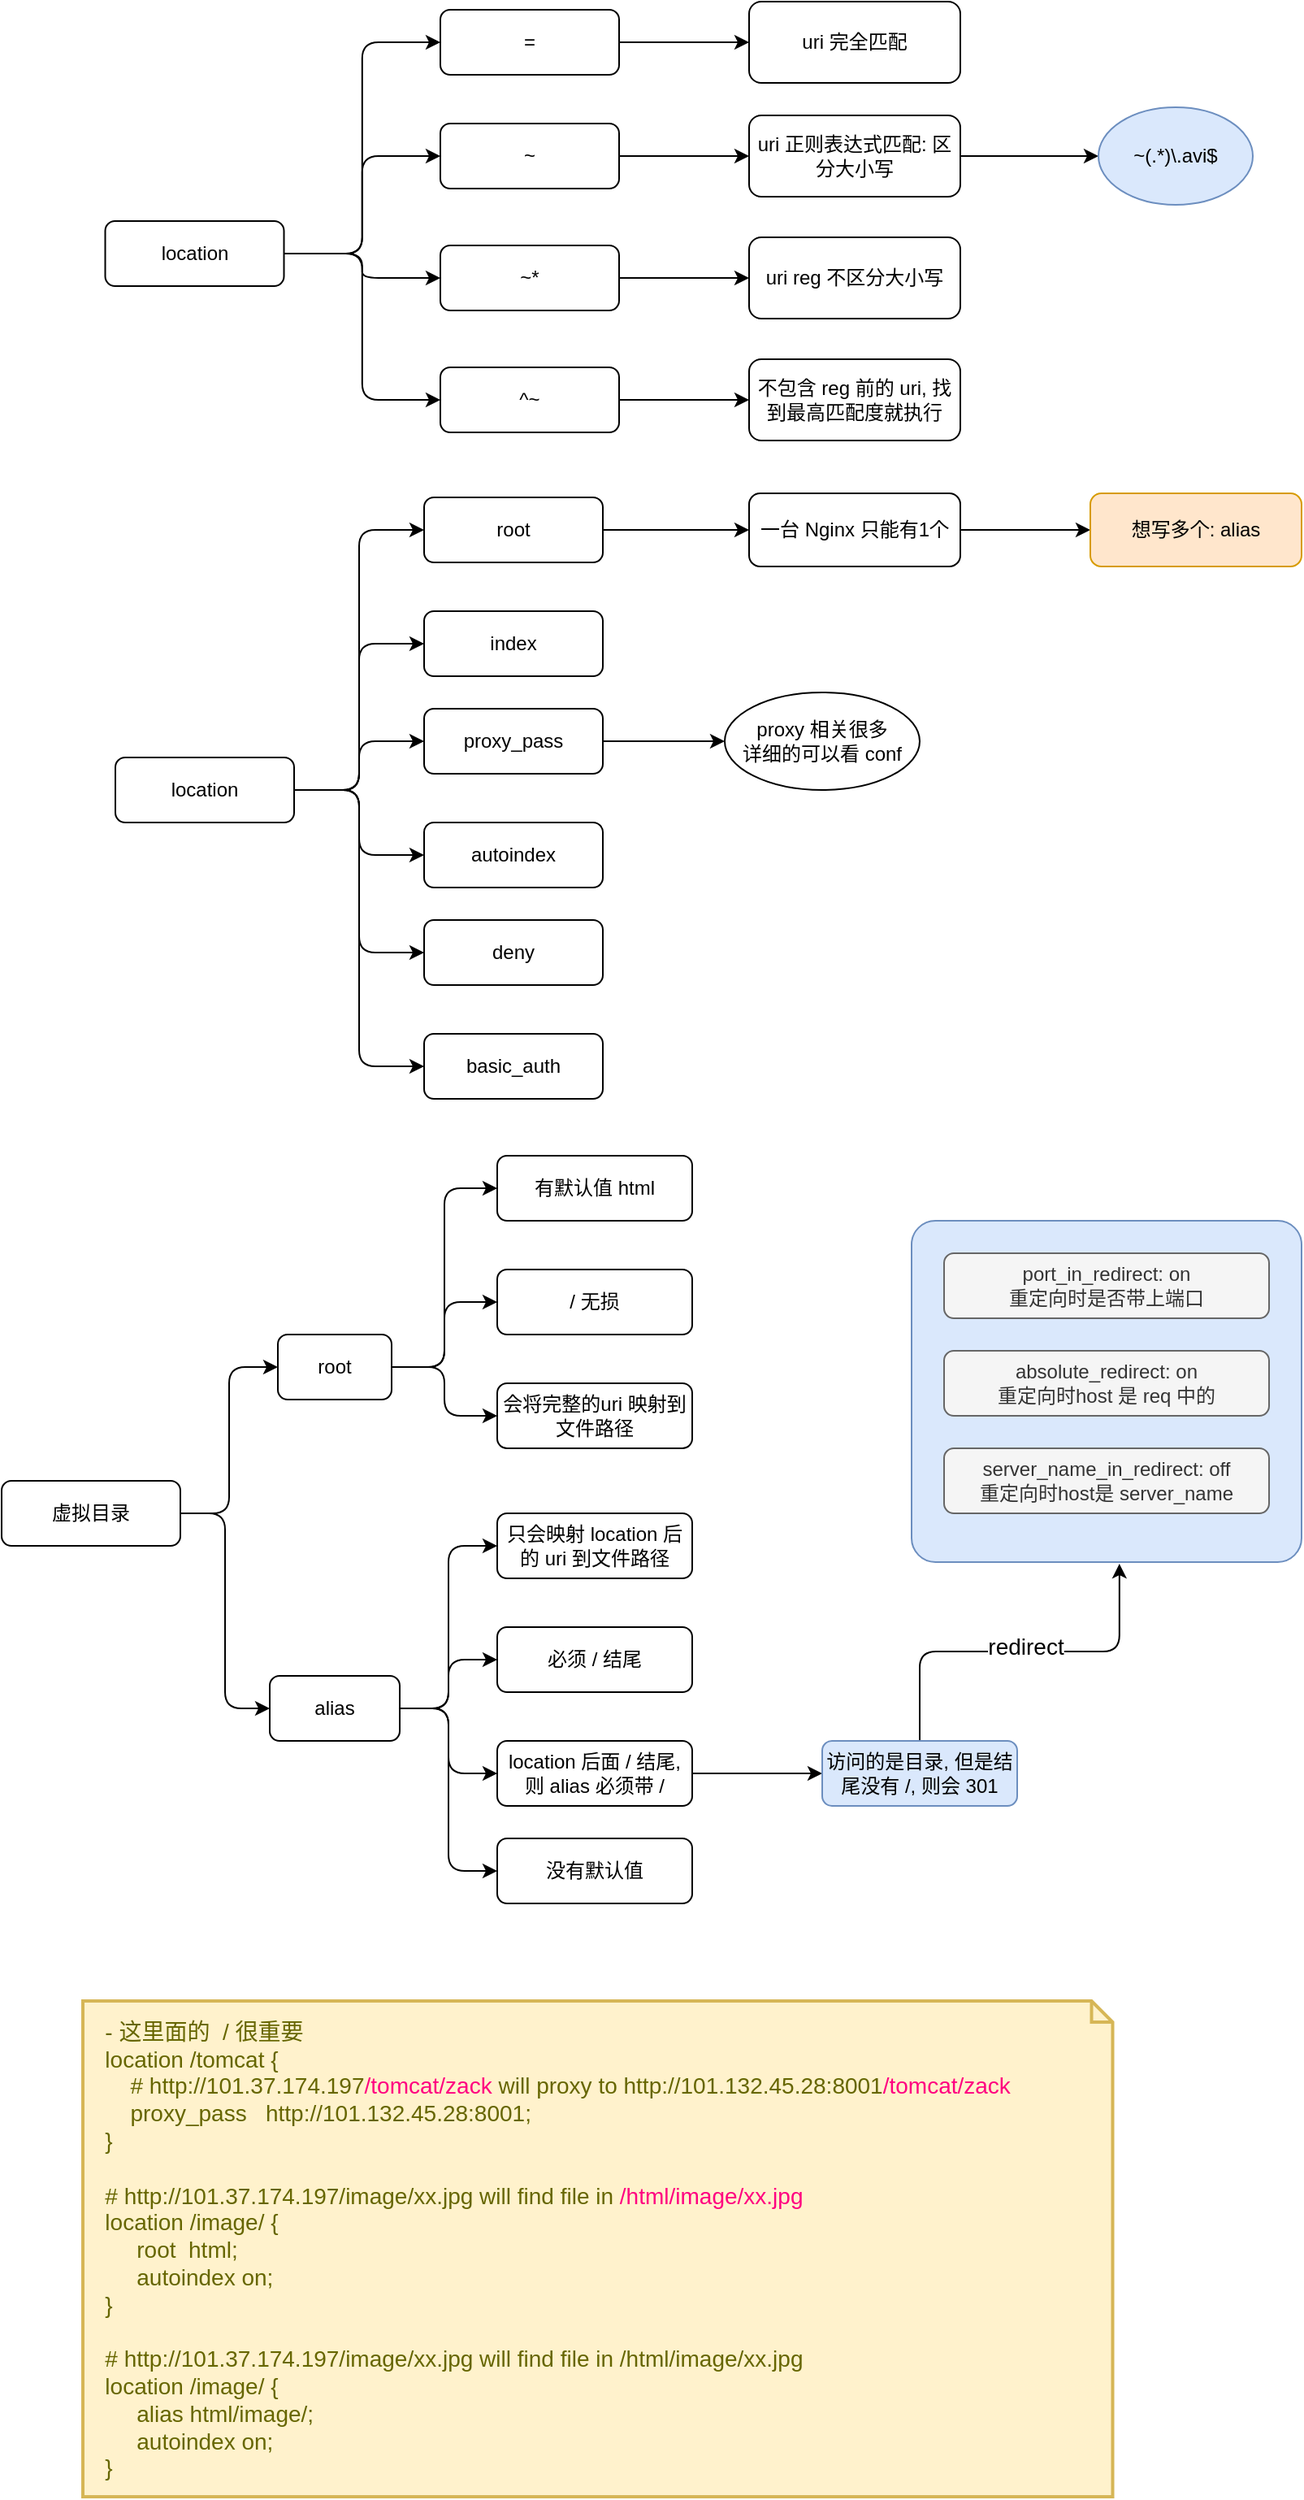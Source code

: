 <mxfile>
    <diagram id="d3Ppi4jMZQwmTpEYRrf5" name="Page-1">
        <mxGraphModel dx="1374" dy="-310" grid="1" gridSize="10" guides="1" tooltips="1" connect="1" arrows="1" fold="1" page="1" pageScale="1" pageWidth="850" pageHeight="1100" background="#ffffff" math="0" shadow="0">
            <root>
                <mxCell id="0"/>
                <mxCell id="1" parent="0"/>
                <mxCell id="5" value="" style="edgeStyle=orthogonalEdgeStyle;rounded=1;orthogonalLoop=1;jettySize=auto;html=1;entryX=0;entryY=0.5;entryDx=0;entryDy=0;" parent="1" source="2" target="4" edge="1">
                    <mxGeometry relative="1" as="geometry"/>
                </mxCell>
                <mxCell id="9" style="edgeStyle=orthogonalEdgeStyle;rounded=1;orthogonalLoop=1;jettySize=auto;html=1;entryX=0;entryY=0.5;entryDx=0;entryDy=0;" parent="1" source="2" target="6" edge="1">
                    <mxGeometry relative="1" as="geometry"/>
                </mxCell>
                <mxCell id="10" style="edgeStyle=orthogonalEdgeStyle;rounded=1;orthogonalLoop=1;jettySize=auto;html=1;entryX=0;entryY=0.5;entryDx=0;entryDy=0;" parent="1" source="2" target="7" edge="1">
                    <mxGeometry relative="1" as="geometry"/>
                </mxCell>
                <mxCell id="11" style="edgeStyle=orthogonalEdgeStyle;rounded=1;orthogonalLoop=1;jettySize=auto;html=1;entryX=0;entryY=0.5;entryDx=0;entryDy=0;" parent="1" source="2" target="8" edge="1">
                    <mxGeometry relative="1" as="geometry"/>
                </mxCell>
                <mxCell id="2" value="location" style="rounded=1;whiteSpace=wrap;html=1;" parent="1" vertex="1">
                    <mxGeometry x="83.75" y="1315" width="110" height="40" as="geometry"/>
                </mxCell>
                <mxCell id="14" value="" style="edgeStyle=orthogonalEdgeStyle;rounded=1;orthogonalLoop=1;jettySize=auto;html=1;" parent="1" source="4" target="13" edge="1">
                    <mxGeometry relative="1" as="geometry"/>
                </mxCell>
                <mxCell id="4" value="=" style="rounded=1;whiteSpace=wrap;html=1;" parent="1" vertex="1">
                    <mxGeometry x="290" y="1185" width="110" height="40" as="geometry"/>
                </mxCell>
                <mxCell id="16" value="" style="edgeStyle=orthogonalEdgeStyle;rounded=1;orthogonalLoop=1;jettySize=auto;html=1;" parent="1" source="6" target="15" edge="1">
                    <mxGeometry relative="1" as="geometry"/>
                </mxCell>
                <mxCell id="6" value="~" style="rounded=1;whiteSpace=wrap;html=1;" parent="1" vertex="1">
                    <mxGeometry x="290" y="1255" width="110" height="40" as="geometry"/>
                </mxCell>
                <mxCell id="18" value="" style="edgeStyle=orthogonalEdgeStyle;rounded=1;orthogonalLoop=1;jettySize=auto;html=1;entryX=0;entryY=0.5;entryDx=0;entryDy=0;" parent="1" source="7" target="19" edge="1">
                    <mxGeometry relative="1" as="geometry">
                        <mxPoint x="480" y="1345" as="targetPoint"/>
                    </mxGeometry>
                </mxCell>
                <mxCell id="7" value="~*" style="rounded=1;whiteSpace=wrap;html=1;" parent="1" vertex="1">
                    <mxGeometry x="290" y="1330" width="110" height="40" as="geometry"/>
                </mxCell>
                <mxCell id="21" value="" style="edgeStyle=orthogonalEdgeStyle;rounded=1;orthogonalLoop=1;jettySize=auto;html=1;" parent="1" source="8" target="20" edge="1">
                    <mxGeometry relative="1" as="geometry"/>
                </mxCell>
                <mxCell id="8" value="^~" style="rounded=1;whiteSpace=wrap;html=1;" parent="1" vertex="1">
                    <mxGeometry x="290" y="1405" width="110" height="40" as="geometry"/>
                </mxCell>
                <mxCell id="13" value="uri 完全匹配" style="rounded=1;whiteSpace=wrap;html=1;" parent="1" vertex="1">
                    <mxGeometry x="480" y="1180" width="130" height="50" as="geometry"/>
                </mxCell>
                <mxCell id="24" value="" style="edgeStyle=orthogonalEdgeStyle;rounded=0;orthogonalLoop=1;jettySize=auto;html=1;" parent="1" source="15" target="23" edge="1">
                    <mxGeometry relative="1" as="geometry"/>
                </mxCell>
                <mxCell id="15" value="uri 正则表达式匹配: 区分大小写" style="rounded=1;whiteSpace=wrap;html=1;" parent="1" vertex="1">
                    <mxGeometry x="480" y="1250" width="130" height="50" as="geometry"/>
                </mxCell>
                <mxCell id="19" value="uri reg 不区分大小写" style="rounded=1;whiteSpace=wrap;html=1;" parent="1" vertex="1">
                    <mxGeometry x="480" y="1325" width="130" height="50" as="geometry"/>
                </mxCell>
                <mxCell id="20" value="不包含 reg 前的 uri, 找到最高匹配度就执行" style="rounded=1;whiteSpace=wrap;html=1;" parent="1" vertex="1">
                    <mxGeometry x="480" y="1400" width="130" height="50" as="geometry"/>
                </mxCell>
                <mxCell id="23" value="~(.*)\.avi$" style="ellipse;whiteSpace=wrap;html=1;rounded=1;fillColor=#dae8fc;strokeColor=#6c8ebf;" parent="1" vertex="1">
                    <mxGeometry x="695" y="1245" width="95" height="60" as="geometry"/>
                </mxCell>
                <mxCell id="27" value="" style="edgeStyle=orthogonalEdgeStyle;rounded=1;orthogonalLoop=1;jettySize=auto;html=1;entryX=0;entryY=0.5;entryDx=0;entryDy=0;" parent="1" source="25" target="26" edge="1">
                    <mxGeometry relative="1" as="geometry"/>
                </mxCell>
                <mxCell id="29" style="edgeStyle=orthogonalEdgeStyle;rounded=1;orthogonalLoop=1;jettySize=auto;html=1;entryX=0;entryY=0.5;entryDx=0;entryDy=0;" parent="1" source="25" target="28" edge="1">
                    <mxGeometry relative="1" as="geometry"/>
                </mxCell>
                <mxCell id="31" style="edgeStyle=orthogonalEdgeStyle;rounded=1;orthogonalLoop=1;jettySize=auto;html=1;entryX=0;entryY=0.5;entryDx=0;entryDy=0;" parent="1" source="25" target="30" edge="1">
                    <mxGeometry relative="1" as="geometry"/>
                </mxCell>
                <mxCell id="33" style="edgeStyle=orthogonalEdgeStyle;rounded=1;orthogonalLoop=1;jettySize=auto;html=1;entryX=0;entryY=0.5;entryDx=0;entryDy=0;" parent="1" source="25" target="32" edge="1">
                    <mxGeometry relative="1" as="geometry"/>
                </mxCell>
                <mxCell id="35" style="edgeStyle=orthogonalEdgeStyle;rounded=1;orthogonalLoop=1;jettySize=auto;html=1;entryX=0;entryY=0.5;entryDx=0;entryDy=0;" parent="1" source="25" target="34" edge="1">
                    <mxGeometry relative="1" as="geometry"/>
                </mxCell>
                <mxCell id="37" style="edgeStyle=orthogonalEdgeStyle;rounded=1;orthogonalLoop=1;jettySize=auto;html=1;entryX=0;entryY=0.5;entryDx=0;entryDy=0;" parent="1" source="25" target="36" edge="1">
                    <mxGeometry relative="1" as="geometry"/>
                </mxCell>
                <mxCell id="25" value="location" style="rounded=1;whiteSpace=wrap;html=1;" parent="1" vertex="1">
                    <mxGeometry x="90" y="1645" width="110" height="40" as="geometry"/>
                </mxCell>
                <mxCell id="42" value="" style="edgeStyle=orthogonalEdgeStyle;rounded=0;orthogonalLoop=1;jettySize=auto;html=1;" parent="1" source="26" target="41" edge="1">
                    <mxGeometry relative="1" as="geometry"/>
                </mxCell>
                <mxCell id="26" value="root" style="rounded=1;whiteSpace=wrap;html=1;" parent="1" vertex="1">
                    <mxGeometry x="280" y="1485" width="110" height="40" as="geometry"/>
                </mxCell>
                <mxCell id="28" value="index" style="rounded=1;whiteSpace=wrap;html=1;" parent="1" vertex="1">
                    <mxGeometry x="280" y="1555" width="110" height="40" as="geometry"/>
                </mxCell>
                <mxCell id="39" value="" style="edgeStyle=orthogonalEdgeStyle;rounded=1;orthogonalLoop=1;jettySize=auto;html=1;" parent="1" source="30" target="38" edge="1">
                    <mxGeometry relative="1" as="geometry"/>
                </mxCell>
                <mxCell id="30" value="proxy_pass" style="rounded=1;whiteSpace=wrap;html=1;" parent="1" vertex="1">
                    <mxGeometry x="280" y="1615" width="110" height="40" as="geometry"/>
                </mxCell>
                <mxCell id="32" value="autoindex" style="rounded=1;whiteSpace=wrap;html=1;" parent="1" vertex="1">
                    <mxGeometry x="280" y="1685" width="110" height="40" as="geometry"/>
                </mxCell>
                <mxCell id="34" value="deny" style="rounded=1;whiteSpace=wrap;html=1;" parent="1" vertex="1">
                    <mxGeometry x="280" y="1745" width="110" height="40" as="geometry"/>
                </mxCell>
                <mxCell id="36" value="basic_auth" style="rounded=1;whiteSpace=wrap;html=1;" parent="1" vertex="1">
                    <mxGeometry x="280" y="1815" width="110" height="40" as="geometry"/>
                </mxCell>
                <mxCell id="38" value="proxy 相关很多&lt;br&gt;详细的可以看 conf" style="ellipse;whiteSpace=wrap;html=1;rounded=1;" parent="1" vertex="1">
                    <mxGeometry x="465" y="1605" width="120" height="60" as="geometry"/>
                </mxCell>
                <mxCell id="40" value="&lt;div&gt;&lt;span&gt;&amp;nbsp; &amp;nbsp;- 这里面的&amp;nbsp; / 很重要&lt;/span&gt;&lt;/div&gt;&lt;div&gt;&lt;span&gt;&amp;nbsp;&lt;/span&gt;&lt;span&gt;&amp;nbsp; location /tomcat {&lt;/span&gt;&lt;/div&gt;&amp;nbsp; &amp;nbsp; &amp;nbsp; &amp;nbsp;# http://101.37.174.197&lt;font color=&quot;#ff0080&quot;&gt;/tomcat/zack&lt;/font&gt; will proxy to http://101.132.45.28:8001&lt;font color=&quot;#ff0080&quot;&gt;/tomcat/zack&lt;/font&gt;&amp;nbsp;&lt;br&gt;&lt;span&gt;&amp;nbsp; &amp;nbsp; &amp;nbsp; &amp;nbsp;proxy_pass&amp;nbsp; &amp;nbsp;http://101.132.45.28:8001;&lt;/span&gt;&lt;br&gt;&lt;div&gt;&amp;nbsp; &amp;nbsp;}&lt;/div&gt;&lt;div&gt;&amp;nbsp; &amp;nbsp;&amp;nbsp;&lt;/div&gt;&lt;div&gt;&amp;nbsp; &amp;nbsp;# http://101.37.174.197/image/xx.jpg will find file in&lt;font color=&quot;#ff0080&quot;&gt; /html/image/xx.jpg&lt;/font&gt;&lt;br&gt;&lt;/div&gt;&lt;div&gt;&amp;nbsp; &amp;nbsp;location /image/ {&lt;/div&gt;&lt;div&gt;&amp;nbsp; &amp;nbsp; &amp;nbsp; &amp;nbsp; root&amp;nbsp; html;&lt;/div&gt;&lt;div&gt;&amp;nbsp; &amp;nbsp; &amp;nbsp; &amp;nbsp; autoindex on;&lt;/div&gt;&lt;div&gt;&amp;nbsp; &amp;nbsp;}&lt;/div&gt;&lt;div&gt;&lt;br&gt;&lt;/div&gt;&lt;div&gt;&lt;div&gt;&amp;nbsp; &amp;nbsp;# http://101.37.174.197/image/xx.jpg will find file in /html/image/xx.jpg&lt;br&gt;&lt;/div&gt;&lt;div&gt;&amp;nbsp; &amp;nbsp;location /image/ {&lt;/div&gt;&lt;div&gt;&amp;nbsp; &amp;nbsp; &amp;nbsp; &amp;nbsp; alias html/&lt;span&gt;image/&lt;/span&gt;&lt;span&gt;;&lt;/span&gt;&lt;/div&gt;&lt;div&gt;&amp;nbsp; &amp;nbsp; &amp;nbsp; &amp;nbsp; autoindex on;&lt;/div&gt;&lt;div&gt;&amp;nbsp; &amp;nbsp;}&lt;/div&gt;&lt;/div&gt;" style="shape=note;strokeWidth=2;fontSize=14;size=13;whiteSpace=wrap;html=1;fillColor=#fff2cc;strokeColor=#d6b656;fontColor=#666600;align=left;" parent="1" vertex="1">
                    <mxGeometry x="70" y="2410" width="633.75" height="305" as="geometry"/>
                </mxCell>
                <mxCell id="44" value="" style="edgeStyle=orthogonalEdgeStyle;rounded=0;orthogonalLoop=1;jettySize=auto;html=1;" parent="1" source="41" target="43" edge="1">
                    <mxGeometry relative="1" as="geometry"/>
                </mxCell>
                <mxCell id="41" value="一台 Nginx 只能有1个" style="rounded=1;whiteSpace=wrap;html=1;" parent="1" vertex="1">
                    <mxGeometry x="480" y="1482.5" width="130" height="45" as="geometry"/>
                </mxCell>
                <mxCell id="43" value="想写多个: alias" style="rounded=1;whiteSpace=wrap;html=1;fillColor=#ffe6cc;strokeColor=#d79b00;" parent="1" vertex="1">
                    <mxGeometry x="690" y="1482.5" width="130" height="45" as="geometry"/>
                </mxCell>
                <mxCell id="50" style="edgeStyle=orthogonalEdgeStyle;rounded=1;orthogonalLoop=1;jettySize=auto;html=1;entryX=0;entryY=0.5;entryDx=0;entryDy=0;" edge="1" parent="1" source="46" target="48">
                    <mxGeometry relative="1" as="geometry"/>
                </mxCell>
                <mxCell id="51" style="edgeStyle=orthogonalEdgeStyle;rounded=1;orthogonalLoop=1;jettySize=auto;html=1;entryX=0;entryY=0.5;entryDx=0;entryDy=0;" edge="1" parent="1" source="46" target="49">
                    <mxGeometry relative="1" as="geometry"/>
                </mxCell>
                <mxCell id="46" value="虚拟目录" style="rounded=1;whiteSpace=wrap;html=1;" vertex="1" parent="1">
                    <mxGeometry x="20" y="2090" width="110" height="40" as="geometry"/>
                </mxCell>
                <mxCell id="57" value="" style="edgeStyle=orthogonalEdgeStyle;rounded=1;orthogonalLoop=1;jettySize=auto;html=1;entryX=0;entryY=0.5;entryDx=0;entryDy=0;" edge="1" parent="1" source="48" target="56">
                    <mxGeometry relative="1" as="geometry"/>
                </mxCell>
                <mxCell id="59" style="edgeStyle=orthogonalEdgeStyle;rounded=1;orthogonalLoop=1;jettySize=auto;html=1;entryX=0;entryY=0.5;entryDx=0;entryDy=0;" edge="1" parent="1" source="48" target="58">
                    <mxGeometry relative="1" as="geometry"/>
                </mxCell>
                <mxCell id="63" style="edgeStyle=orthogonalEdgeStyle;rounded=1;orthogonalLoop=1;jettySize=auto;html=1;entryX=0;entryY=0.5;entryDx=0;entryDy=0;" edge="1" parent="1" source="48" target="62">
                    <mxGeometry relative="1" as="geometry"/>
                </mxCell>
                <mxCell id="48" value="root" style="rounded=1;whiteSpace=wrap;html=1;" vertex="1" parent="1">
                    <mxGeometry x="190" y="2000" width="70" height="40" as="geometry"/>
                </mxCell>
                <mxCell id="53" value="" style="edgeStyle=orthogonalEdgeStyle;rounded=1;orthogonalLoop=1;jettySize=auto;html=1;" edge="1" parent="1" source="49" target="52">
                    <mxGeometry relative="1" as="geometry"/>
                </mxCell>
                <mxCell id="55" style="edgeStyle=orthogonalEdgeStyle;rounded=1;orthogonalLoop=1;jettySize=auto;html=1;entryX=0;entryY=0.5;entryDx=0;entryDy=0;" edge="1" parent="1" source="49" target="54">
                    <mxGeometry relative="1" as="geometry"/>
                </mxCell>
                <mxCell id="61" style="edgeStyle=orthogonalEdgeStyle;rounded=1;orthogonalLoop=1;jettySize=auto;html=1;entryX=0;entryY=0.5;entryDx=0;entryDy=0;" edge="1" parent="1" source="49" target="60">
                    <mxGeometry relative="1" as="geometry"/>
                </mxCell>
                <mxCell id="65" style="edgeStyle=orthogonalEdgeStyle;rounded=1;orthogonalLoop=1;jettySize=auto;html=1;entryX=0;entryY=0.5;entryDx=0;entryDy=0;" edge="1" parent="1" source="49" target="64">
                    <mxGeometry relative="1" as="geometry"/>
                </mxCell>
                <mxCell id="49" value="alias" style="rounded=1;whiteSpace=wrap;html=1;" vertex="1" parent="1">
                    <mxGeometry x="185" y="2210" width="80" height="40" as="geometry"/>
                </mxCell>
                <mxCell id="52" value="必须 / 结尾" style="rounded=1;whiteSpace=wrap;html=1;" vertex="1" parent="1">
                    <mxGeometry x="325" y="2180" width="120" height="40" as="geometry"/>
                </mxCell>
                <mxCell id="67" value="" style="edgeStyle=orthogonalEdgeStyle;rounded=1;orthogonalLoop=1;jettySize=auto;html=1;" edge="1" parent="1" source="54" target="66">
                    <mxGeometry relative="1" as="geometry"/>
                </mxCell>
                <mxCell id="54" value="location 后面 / 结尾, &lt;br&gt;则 alias 必须带 /" style="rounded=1;whiteSpace=wrap;html=1;" vertex="1" parent="1">
                    <mxGeometry x="325" y="2250" width="120" height="40" as="geometry"/>
                </mxCell>
                <mxCell id="56" value="/ 无损" style="rounded=1;whiteSpace=wrap;html=1;" vertex="1" parent="1">
                    <mxGeometry x="325" y="1960" width="120" height="40" as="geometry"/>
                </mxCell>
                <mxCell id="58" value="会将完整的uri 映射到文件路径" style="rounded=1;whiteSpace=wrap;html=1;" vertex="1" parent="1">
                    <mxGeometry x="325" y="2030" width="120" height="40" as="geometry"/>
                </mxCell>
                <mxCell id="60" value="只会映射 location 后的 uri 到文件路径" style="rounded=1;whiteSpace=wrap;html=1;" vertex="1" parent="1">
                    <mxGeometry x="325" y="2110" width="120" height="40" as="geometry"/>
                </mxCell>
                <mxCell id="62" value="有默认值 html" style="rounded=1;whiteSpace=wrap;html=1;" vertex="1" parent="1">
                    <mxGeometry x="325" y="1890" width="120" height="40" as="geometry"/>
                </mxCell>
                <mxCell id="64" value="没有默认值" style="rounded=1;whiteSpace=wrap;html=1;" vertex="1" parent="1">
                    <mxGeometry x="325" y="2310" width="120" height="40" as="geometry"/>
                </mxCell>
                <mxCell id="73" style="edgeStyle=orthogonalEdgeStyle;rounded=1;orthogonalLoop=1;jettySize=auto;html=1;entryX=0.533;entryY=1.005;entryDx=0;entryDy=0;entryPerimeter=0;" edge="1" parent="1" source="66" target="71">
                    <mxGeometry relative="1" as="geometry"/>
                </mxCell>
                <mxCell id="74" value="&lt;font style=&quot;font-size: 14px&quot;&gt;redirect&lt;/font&gt;" style="edgeLabel;html=1;align=center;verticalAlign=middle;resizable=0;points=[];" vertex="1" connectable="0" parent="73">
                    <mxGeometry x="0.123" y="-2" relative="1" as="geometry">
                        <mxPoint x="-10" y="-5" as="offset"/>
                    </mxGeometry>
                </mxCell>
                <mxCell id="66" value="访问的是目录, 但是结尾没有 /, 则会 301" style="rounded=1;whiteSpace=wrap;html=1;fillColor=#dae8fc;strokeColor=#6c8ebf;" vertex="1" parent="1">
                    <mxGeometry x="525" y="2250" width="120" height="40" as="geometry"/>
                </mxCell>
                <mxCell id="72" value="" style="group" vertex="1" connectable="0" parent="1">
                    <mxGeometry x="580" y="1930" width="240" height="210" as="geometry"/>
                </mxCell>
                <mxCell id="71" value="" style="rounded=1;whiteSpace=wrap;html=1;arcSize=7;fillColor=#dae8fc;strokeColor=#6c8ebf;" vertex="1" parent="72">
                    <mxGeometry width="240" height="210" as="geometry"/>
                </mxCell>
                <mxCell id="68" value="port_in_redirect: on&lt;br&gt;重定向时是否带上端口" style="rounded=1;whiteSpace=wrap;html=1;fillColor=#f5f5f5;strokeColor=#666666;fontColor=#333333;" vertex="1" parent="72">
                    <mxGeometry x="20" y="20" width="200" height="40" as="geometry"/>
                </mxCell>
                <mxCell id="69" value="absolute_redirect: on&lt;br&gt;重定向时host 是 req 中的" style="rounded=1;whiteSpace=wrap;html=1;fillColor=#f5f5f5;strokeColor=#666666;fontColor=#333333;" vertex="1" parent="72">
                    <mxGeometry x="20" y="80" width="200" height="40" as="geometry"/>
                </mxCell>
                <mxCell id="70" value="server_name_in_redirect: off&lt;br&gt;重定向时host是 server_name" style="rounded=1;whiteSpace=wrap;html=1;fillColor=#f5f5f5;strokeColor=#666666;fontColor=#333333;" vertex="1" parent="72">
                    <mxGeometry x="20" y="140" width="200" height="40" as="geometry"/>
                </mxCell>
            </root>
        </mxGraphModel>
    </diagram>
</mxfile>
